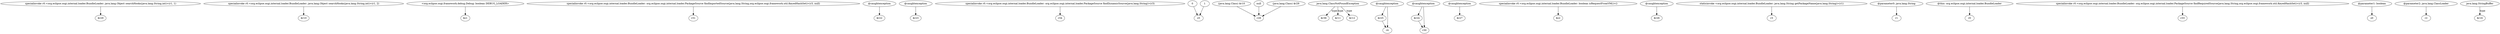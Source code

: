 digraph g {
0[label="specialinvoke r0.<org.eclipse.osgi.internal.loader.BundleLoader: java.lang.Object searchHooks(java.lang.String,int)>(r1, 1)"]
1[label="$r29"]
0->1[label=""]
2[label="specialinvoke r0.<org.eclipse.osgi.internal.loader.BundleLoader: java.lang.Object searchHooks(java.lang.String,int)>(r1, 2)"]
3[label="$r10"]
2->3[label=""]
4[label="<org.eclipse.osgi.framework.debug.Debug: boolean DEBUG_LOADER>"]
5[label="$z1"]
4->5[label=""]
6[label="specialinvoke r0.<org.eclipse.osgi.internal.loader.BundleLoader: org.eclipse.osgi.internal.loader.PackageSource findImportedSource(java.lang.String,org.eclipse.osgi.framework.util.KeyedHashSet)>(r3, null)"]
7[label="r31"]
6->7[label=""]
8[label="@caughtexception"]
9[label="$r22"]
8->9[label=""]
10[label="@caughtexception"]
11[label="$r23"]
10->11[label=""]
12[label="specialinvoke r0.<org.eclipse.osgi.internal.loader.BundleLoader: org.eclipse.osgi.internal.loader.PackageSource findDynamicSource(java.lang.String)>(r3)"]
13[label="r34"]
12->13[label=""]
14[label="0"]
15[label="z5"]
14->15[label=""]
16[label="1"]
16->15[label=""]
17[label="(java.lang.Class) $r10"]
18[label="r28"]
17->18[label=""]
19[label="java.lang.ClassNotFoundException"]
20[label="$r36"]
19->20[label="type"]
21[label="$r25"]
22[label="r4"]
21->22[label=""]
23[label="@caughtexception"]
24[label="$r24"]
23->24[label=""]
25[label="@caughtexception"]
26[label="$r27"]
25->26[label=""]
27[label="specialinvoke r0.<org.eclipse.osgi.internal.loader.BundleLoader: boolean isRequestFromVM()>()"]
28[label="$z2"]
27->28[label=""]
29[label="@caughtexception"]
30[label="$r26"]
29->30[label=""]
31[label="r30"]
23->31[label=""]
32[label="null"]
32->18[label=""]
33[label="staticinvoke <org.eclipse.osgi.internal.loader.BundleLoader: java.lang.String getPackageName(java.lang.String)>(r1)"]
34[label="r3"]
33->34[label=""]
35[label="@caughtexception"]
35->22[label=""]
36[label="@parameter0: java.lang.String"]
37[label="r1"]
36->37[label=""]
38[label="@this: org.eclipse.osgi.internal.loader.BundleLoader"]
39[label="r0"]
38->39[label=""]
40[label="specialinvoke r0.<org.eclipse.osgi.internal.loader.BundleLoader: org.eclipse.osgi.internal.loader.PackageSource findRequiredSource(java.lang.String,org.eclipse.osgi.framework.util.KeyedHashSet)>(r3, null)"]
41[label="r33"]
40->41[label=""]
42[label="(java.lang.Class) $r29"]
42->18[label=""]
24->31[label=""]
43[label="$r11"]
19->43[label="type"]
44[label="$r12"]
19->44[label="type"]
45[label="@parameter1: boolean"]
46[label="z0"]
45->46[label=""]
35->21[label=""]
47[label="@parameter2: java.lang.ClassLoader"]
48[label="r2"]
47->48[label=""]
49[label="java.lang.StringBuffer"]
50[label="$r16"]
49->50[label="type"]
}